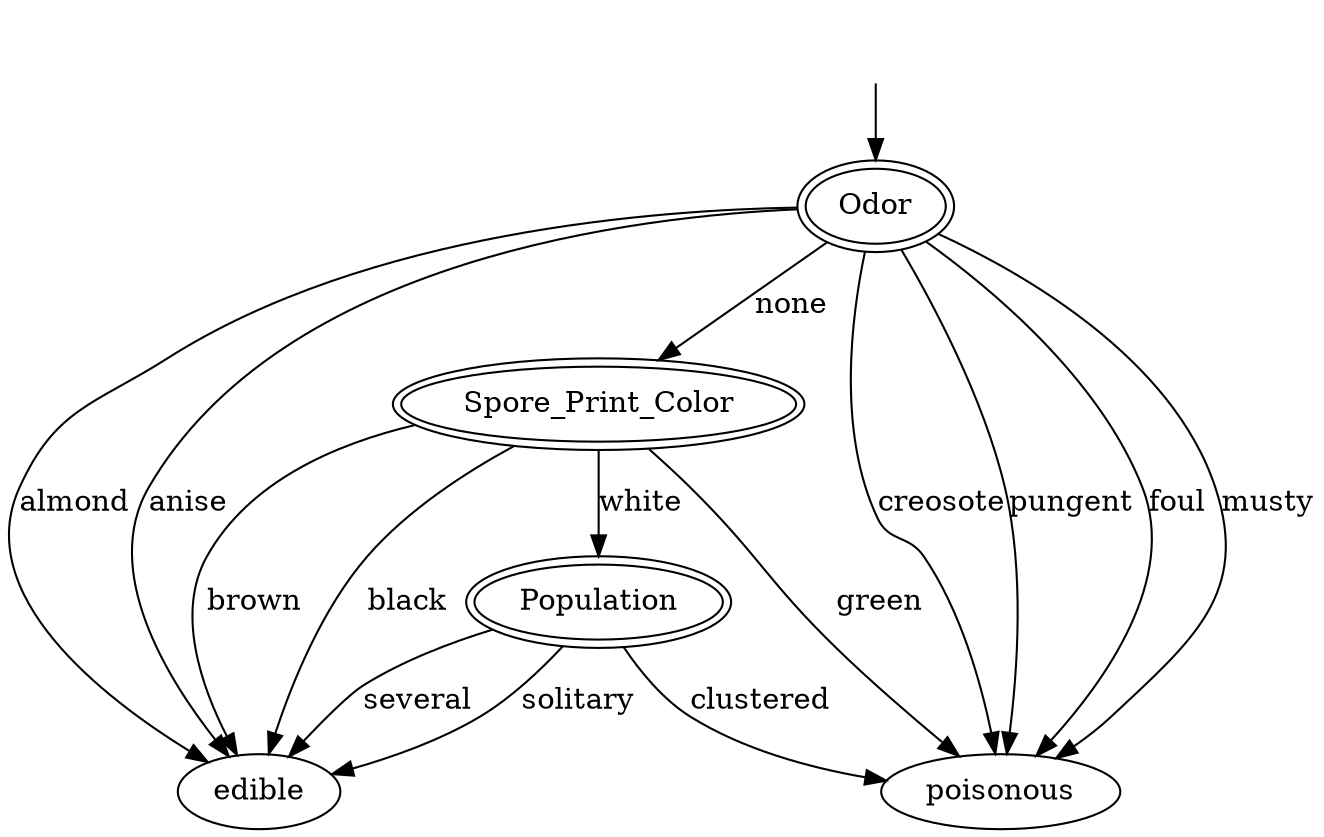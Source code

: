 digraph G {
node0 [style=invis]
node0 -> "class data.Odor" [label=""]
"class data.Odor"[label="Odor",peripheries=2]
"class data.Odor" -> "edible" [label="anise"]
"edible"[label="edible"]
"class data.Odor" -> "edible" [label="almond"]
"edible"[label="edible"]
"class data.Odor" -> "poisonous" [label="creosote"]
"poisonous"[label="poisonous"]
"class data.Odor" -> "class data.Spore_Print_Color" [label="none"]
"class data.Spore_Print_Color"[label="Spore_Print_Color",peripheries=2]
"class data.Spore_Print_Color" -> "poisonous" [label="green"]
"poisonous"[label="poisonous"]
"class data.Spore_Print_Color" -> "class data.Population" [label="white"]
"class data.Population"[label="Population",peripheries=2]
"class data.Population" -> "edible" [label="solitary"]
"edible"[label="edible"]
"class data.Population" -> "poisonous" [label="clustered"]
"poisonous"[label="poisonous"]
"class data.Population" -> "edible" [label="several"]
"edible"[label="edible"]
"class data.Spore_Print_Color" -> "edible" [label="brown"]
"edible"[label="edible"]
"class data.Spore_Print_Color" -> "edible" [label="black"]
"edible"[label="edible"]
"class data.Odor" -> "poisonous" [label="pungent"]
"poisonous"[label="poisonous"]
"class data.Odor" -> "poisonous" [label="foul"]
"poisonous"[label="poisonous"]
"class data.Odor" -> "poisonous" [label="musty"]
"poisonous"[label="poisonous"]
}